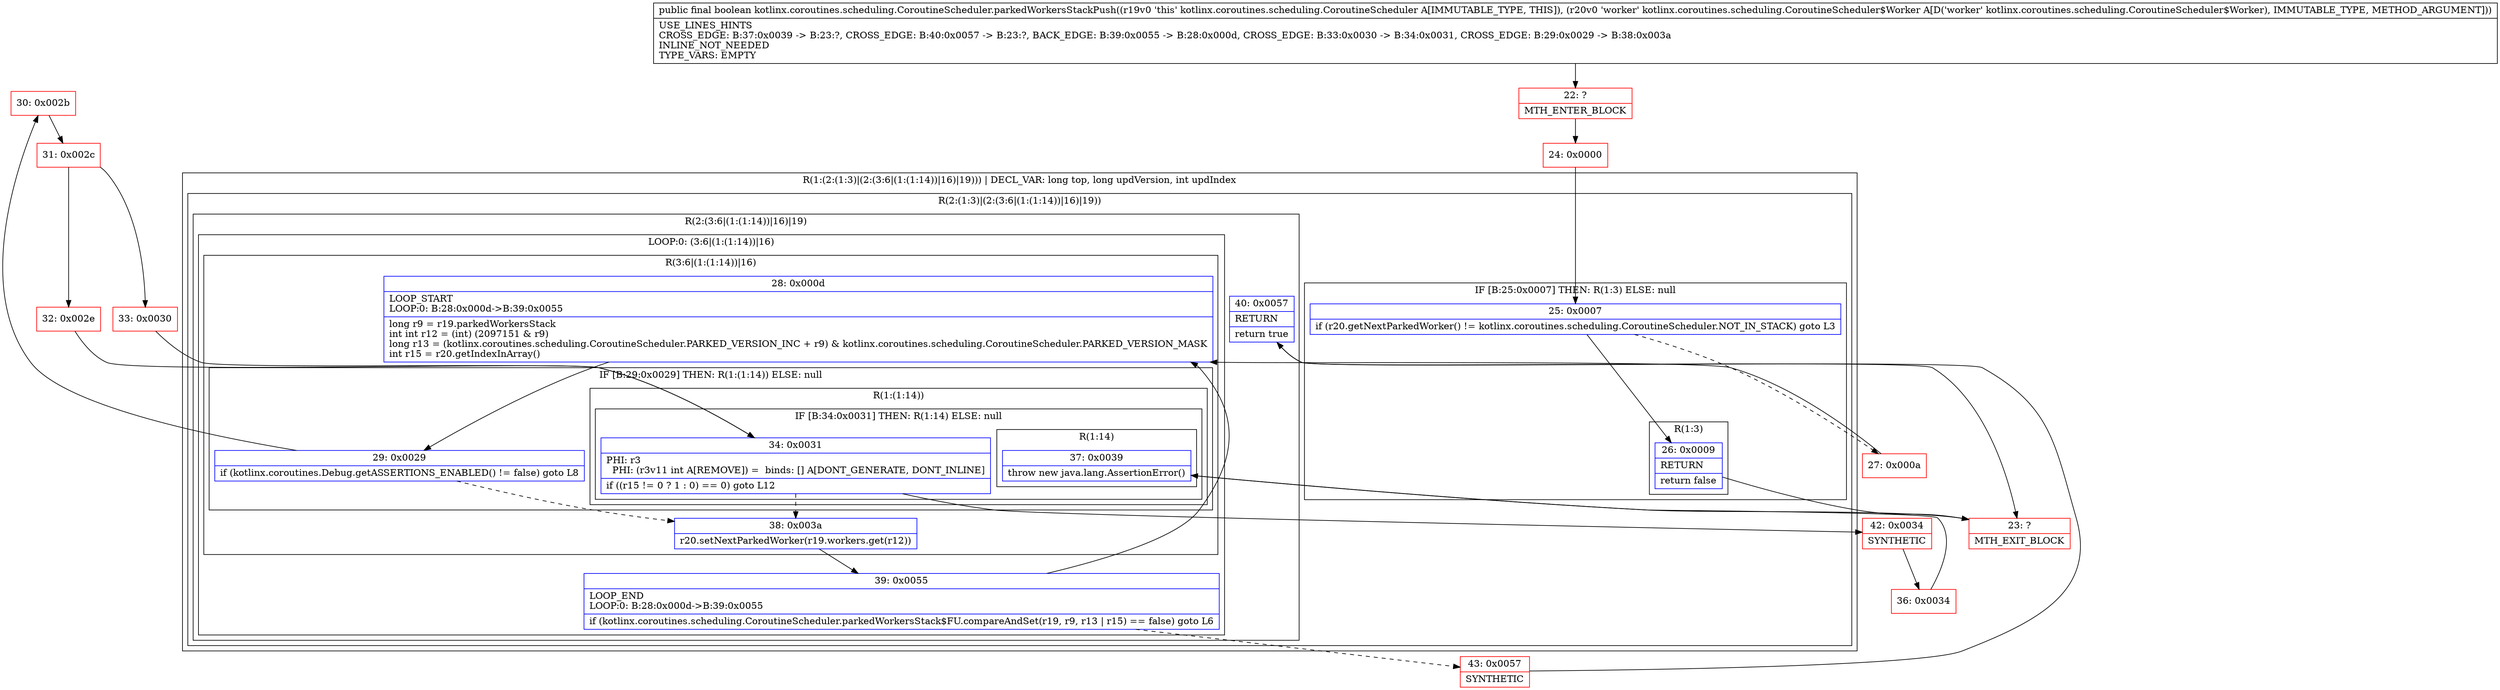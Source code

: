 digraph "CFG forkotlinx.coroutines.scheduling.CoroutineScheduler.parkedWorkersStackPush(Lkotlinx\/coroutines\/scheduling\/CoroutineScheduler$Worker;)Z" {
subgraph cluster_Region_419329331 {
label = "R(1:(2:(1:3)|(2:(3:6|(1:(1:14))|16)|19))) | DECL_VAR: long top, long updVersion, int updIndex\l";
node [shape=record,color=blue];
subgraph cluster_Region_1599093838 {
label = "R(2:(1:3)|(2:(3:6|(1:(1:14))|16)|19))";
node [shape=record,color=blue];
subgraph cluster_IfRegion_675664981 {
label = "IF [B:25:0x0007] THEN: R(1:3) ELSE: null";
node [shape=record,color=blue];
Node_25 [shape=record,label="{25\:\ 0x0007|if (r20.getNextParkedWorker() != kotlinx.coroutines.scheduling.CoroutineScheduler.NOT_IN_STACK) goto L3\l}"];
subgraph cluster_Region_362203846 {
label = "R(1:3)";
node [shape=record,color=blue];
Node_26 [shape=record,label="{26\:\ 0x0009|RETURN\l|return false\l}"];
}
}
subgraph cluster_Region_2125099690 {
label = "R(2:(3:6|(1:(1:14))|16)|19)";
node [shape=record,color=blue];
subgraph cluster_LoopRegion_82234122 {
label = "LOOP:0: (3:6|(1:(1:14))|16)";
node [shape=record,color=blue];
Node_39 [shape=record,label="{39\:\ 0x0055|LOOP_END\lLOOP:0: B:28:0x000d\-\>B:39:0x0055\l|if (kotlinx.coroutines.scheduling.CoroutineScheduler.parkedWorkersStack$FU.compareAndSet(r19, r9, r13 \| r15) == false) goto L6\l}"];
subgraph cluster_Region_156070266 {
label = "R(3:6|(1:(1:14))|16)";
node [shape=record,color=blue];
Node_28 [shape=record,label="{28\:\ 0x000d|LOOP_START\lLOOP:0: B:28:0x000d\-\>B:39:0x0055\l|long r9 = r19.parkedWorkersStack\lint int r12 = (int) (2097151 & r9)\llong r13 = (kotlinx.coroutines.scheduling.CoroutineScheduler.PARKED_VERSION_INC + r9) & kotlinx.coroutines.scheduling.CoroutineScheduler.PARKED_VERSION_MASK\lint r15 = r20.getIndexInArray()\l}"];
subgraph cluster_IfRegion_541492093 {
label = "IF [B:29:0x0029] THEN: R(1:(1:14)) ELSE: null";
node [shape=record,color=blue];
Node_29 [shape=record,label="{29\:\ 0x0029|if (kotlinx.coroutines.Debug.getASSERTIONS_ENABLED() != false) goto L8\l}"];
subgraph cluster_Region_648485980 {
label = "R(1:(1:14))";
node [shape=record,color=blue];
subgraph cluster_IfRegion_932629589 {
label = "IF [B:34:0x0031] THEN: R(1:14) ELSE: null";
node [shape=record,color=blue];
Node_34 [shape=record,label="{34\:\ 0x0031|PHI: r3 \l  PHI: (r3v11 int A[REMOVE]) =  binds: [] A[DONT_GENERATE, DONT_INLINE]\l|if ((r15 != 0 ? 1 : 0) == 0) goto L12\l}"];
subgraph cluster_Region_96740020 {
label = "R(1:14)";
node [shape=record,color=blue];
Node_37 [shape=record,label="{37\:\ 0x0039|throw new java.lang.AssertionError()\l}"];
}
}
}
}
Node_38 [shape=record,label="{38\:\ 0x003a|r20.setNextParkedWorker(r19.workers.get(r12))\l}"];
}
}
Node_40 [shape=record,label="{40\:\ 0x0057|RETURN\l|return true\l}"];
}
}
}
Node_22 [shape=record,color=red,label="{22\:\ ?|MTH_ENTER_BLOCK\l}"];
Node_24 [shape=record,color=red,label="{24\:\ 0x0000}"];
Node_23 [shape=record,color=red,label="{23\:\ ?|MTH_EXIT_BLOCK\l}"];
Node_27 [shape=record,color=red,label="{27\:\ 0x000a}"];
Node_30 [shape=record,color=red,label="{30\:\ 0x002b}"];
Node_31 [shape=record,color=red,label="{31\:\ 0x002c}"];
Node_32 [shape=record,color=red,label="{32\:\ 0x002e}"];
Node_42 [shape=record,color=red,label="{42\:\ 0x0034|SYNTHETIC\l}"];
Node_36 [shape=record,color=red,label="{36\:\ 0x0034}"];
Node_33 [shape=record,color=red,label="{33\:\ 0x0030}"];
Node_43 [shape=record,color=red,label="{43\:\ 0x0057|SYNTHETIC\l}"];
MethodNode[shape=record,label="{public final boolean kotlinx.coroutines.scheduling.CoroutineScheduler.parkedWorkersStackPush((r19v0 'this' kotlinx.coroutines.scheduling.CoroutineScheduler A[IMMUTABLE_TYPE, THIS]), (r20v0 'worker' kotlinx.coroutines.scheduling.CoroutineScheduler$Worker A[D('worker' kotlinx.coroutines.scheduling.CoroutineScheduler$Worker), IMMUTABLE_TYPE, METHOD_ARGUMENT]))  | USE_LINES_HINTS\lCROSS_EDGE: B:37:0x0039 \-\> B:23:?, CROSS_EDGE: B:40:0x0057 \-\> B:23:?, BACK_EDGE: B:39:0x0055 \-\> B:28:0x000d, CROSS_EDGE: B:33:0x0030 \-\> B:34:0x0031, CROSS_EDGE: B:29:0x0029 \-\> B:38:0x003a\lINLINE_NOT_NEEDED\lTYPE_VARS: EMPTY\l}"];
MethodNode -> Node_22;Node_25 -> Node_26;
Node_25 -> Node_27[style=dashed];
Node_26 -> Node_23;
Node_39 -> Node_28;
Node_39 -> Node_43[style=dashed];
Node_28 -> Node_29;
Node_29 -> Node_30;
Node_29 -> Node_38[style=dashed];
Node_34 -> Node_38[style=dashed];
Node_34 -> Node_42;
Node_37 -> Node_23;
Node_38 -> Node_39;
Node_40 -> Node_23;
Node_22 -> Node_24;
Node_24 -> Node_25;
Node_27 -> Node_28;
Node_30 -> Node_31;
Node_31 -> Node_32;
Node_31 -> Node_33;
Node_32 -> Node_34;
Node_42 -> Node_36;
Node_36 -> Node_37;
Node_33 -> Node_34;
Node_43 -> Node_40;
}

